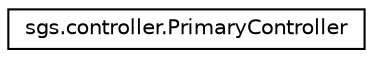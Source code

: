 digraph "Graphical Class Hierarchy"
{
  edge [fontname="Helvetica",fontsize="10",labelfontname="Helvetica",labelfontsize="10"];
  node [fontname="Helvetica",fontsize="10",shape=record];
  rankdir="LR";
  Node1 [label="sgs.controller.PrimaryController",height=0.2,width=0.4,color="black", fillcolor="white", style="filled",URL="$classsgs_1_1controller_1_1_primary_controller.html"];
}
